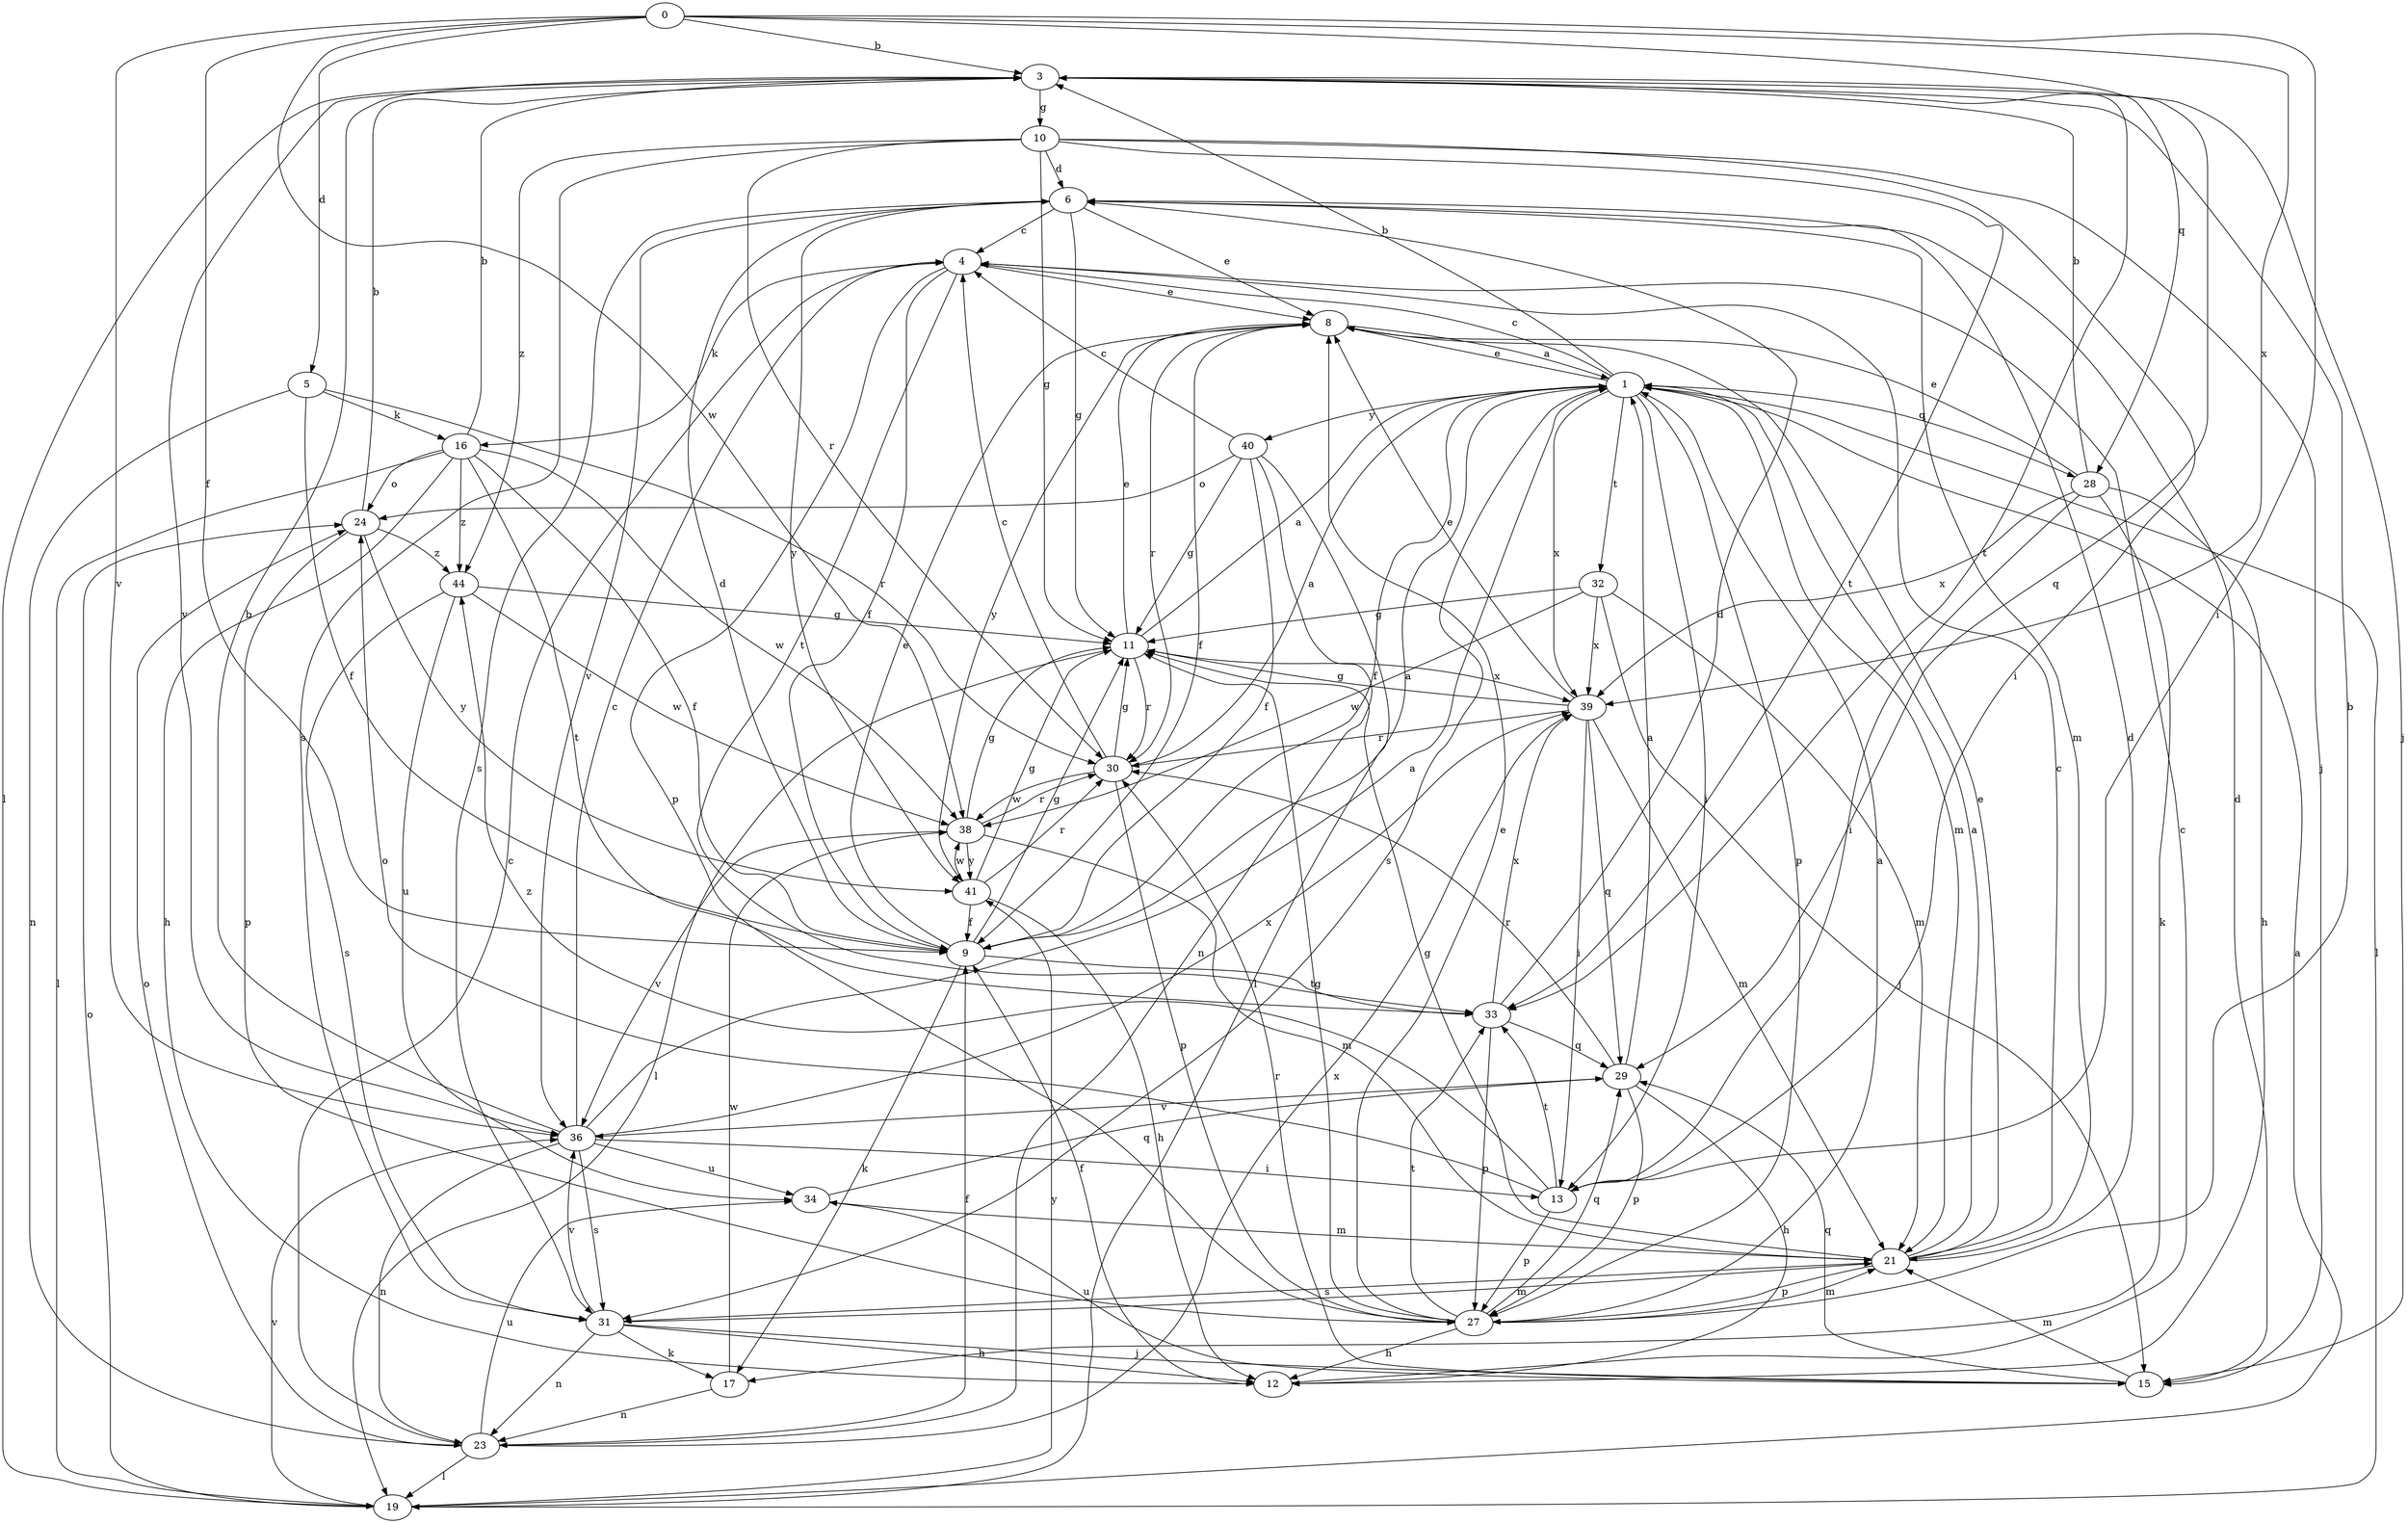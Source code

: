 strict digraph  {
0;
1;
3;
4;
5;
6;
8;
9;
10;
11;
12;
13;
15;
16;
17;
19;
21;
23;
24;
27;
28;
29;
30;
31;
32;
33;
34;
36;
38;
39;
40;
41;
44;
0 -> 3  [label=b];
0 -> 5  [label=d];
0 -> 9  [label=f];
0 -> 13  [label=i];
0 -> 28  [label=q];
0 -> 36  [label=v];
0 -> 38  [label=w];
0 -> 39  [label=x];
1 -> 3  [label=b];
1 -> 4  [label=c];
1 -> 8  [label=e];
1 -> 9  [label=f];
1 -> 13  [label=i];
1 -> 19  [label=l];
1 -> 21  [label=m];
1 -> 27  [label=p];
1 -> 28  [label=q];
1 -> 31  [label=s];
1 -> 32  [label=t];
1 -> 39  [label=x];
1 -> 40  [label=y];
3 -> 10  [label=g];
3 -> 15  [label=j];
3 -> 19  [label=l];
3 -> 29  [label=q];
3 -> 33  [label=t];
3 -> 36  [label=v];
4 -> 8  [label=e];
4 -> 9  [label=f];
4 -> 16  [label=k];
4 -> 27  [label=p];
4 -> 33  [label=t];
5 -> 9  [label=f];
5 -> 16  [label=k];
5 -> 23  [label=n];
5 -> 30  [label=r];
6 -> 4  [label=c];
6 -> 8  [label=e];
6 -> 11  [label=g];
6 -> 21  [label=m];
6 -> 31  [label=s];
6 -> 36  [label=v];
6 -> 41  [label=y];
8 -> 1  [label=a];
8 -> 9  [label=f];
8 -> 30  [label=r];
8 -> 41  [label=y];
9 -> 1  [label=a];
9 -> 6  [label=d];
9 -> 8  [label=e];
9 -> 11  [label=g];
9 -> 17  [label=k];
9 -> 33  [label=t];
10 -> 6  [label=d];
10 -> 11  [label=g];
10 -> 13  [label=i];
10 -> 15  [label=j];
10 -> 30  [label=r];
10 -> 31  [label=s];
10 -> 33  [label=t];
10 -> 44  [label=z];
11 -> 1  [label=a];
11 -> 8  [label=e];
11 -> 19  [label=l];
11 -> 30  [label=r];
11 -> 39  [label=x];
12 -> 4  [label=c];
12 -> 9  [label=f];
13 -> 24  [label=o];
13 -> 27  [label=p];
13 -> 33  [label=t];
13 -> 44  [label=z];
15 -> 6  [label=d];
15 -> 21  [label=m];
15 -> 29  [label=q];
15 -> 30  [label=r];
15 -> 34  [label=u];
16 -> 3  [label=b];
16 -> 9  [label=f];
16 -> 12  [label=h];
16 -> 19  [label=l];
16 -> 24  [label=o];
16 -> 33  [label=t];
16 -> 38  [label=w];
16 -> 44  [label=z];
17 -> 23  [label=n];
17 -> 38  [label=w];
19 -> 1  [label=a];
19 -> 24  [label=o];
19 -> 36  [label=v];
19 -> 41  [label=y];
21 -> 1  [label=a];
21 -> 4  [label=c];
21 -> 6  [label=d];
21 -> 8  [label=e];
21 -> 11  [label=g];
21 -> 27  [label=p];
21 -> 31  [label=s];
23 -> 4  [label=c];
23 -> 9  [label=f];
23 -> 19  [label=l];
23 -> 24  [label=o];
23 -> 34  [label=u];
23 -> 39  [label=x];
24 -> 3  [label=b];
24 -> 27  [label=p];
24 -> 41  [label=y];
24 -> 44  [label=z];
27 -> 1  [label=a];
27 -> 3  [label=b];
27 -> 8  [label=e];
27 -> 11  [label=g];
27 -> 12  [label=h];
27 -> 21  [label=m];
27 -> 29  [label=q];
27 -> 33  [label=t];
28 -> 3  [label=b];
28 -> 8  [label=e];
28 -> 12  [label=h];
28 -> 13  [label=i];
28 -> 17  [label=k];
28 -> 39  [label=x];
29 -> 1  [label=a];
29 -> 12  [label=h];
29 -> 27  [label=p];
29 -> 30  [label=r];
29 -> 36  [label=v];
30 -> 1  [label=a];
30 -> 4  [label=c];
30 -> 11  [label=g];
30 -> 27  [label=p];
30 -> 38  [label=w];
31 -> 12  [label=h];
31 -> 15  [label=j];
31 -> 17  [label=k];
31 -> 21  [label=m];
31 -> 23  [label=n];
31 -> 36  [label=v];
32 -> 11  [label=g];
32 -> 15  [label=j];
32 -> 21  [label=m];
32 -> 38  [label=w];
32 -> 39  [label=x];
33 -> 6  [label=d];
33 -> 27  [label=p];
33 -> 29  [label=q];
33 -> 39  [label=x];
34 -> 21  [label=m];
34 -> 29  [label=q];
36 -> 1  [label=a];
36 -> 3  [label=b];
36 -> 4  [label=c];
36 -> 13  [label=i];
36 -> 23  [label=n];
36 -> 31  [label=s];
36 -> 34  [label=u];
36 -> 39  [label=x];
38 -> 11  [label=g];
38 -> 21  [label=m];
38 -> 30  [label=r];
38 -> 36  [label=v];
38 -> 41  [label=y];
39 -> 8  [label=e];
39 -> 11  [label=g];
39 -> 13  [label=i];
39 -> 21  [label=m];
39 -> 29  [label=q];
39 -> 30  [label=r];
40 -> 4  [label=c];
40 -> 9  [label=f];
40 -> 11  [label=g];
40 -> 19  [label=l];
40 -> 23  [label=n];
40 -> 24  [label=o];
41 -> 9  [label=f];
41 -> 11  [label=g];
41 -> 12  [label=h];
41 -> 30  [label=r];
41 -> 38  [label=w];
44 -> 11  [label=g];
44 -> 31  [label=s];
44 -> 34  [label=u];
44 -> 38  [label=w];
}
